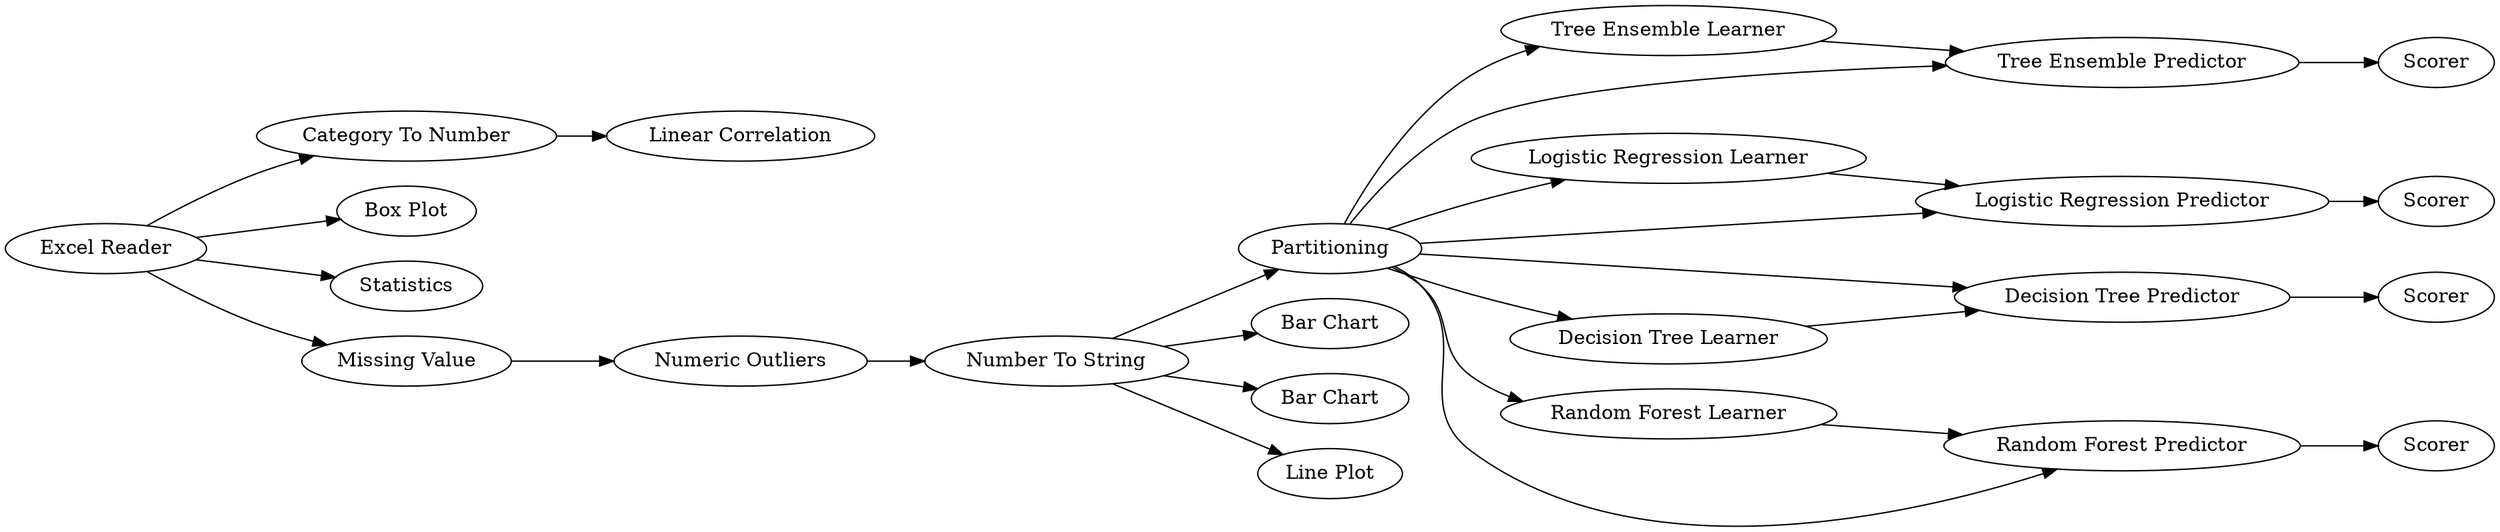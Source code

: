 digraph {
	7 -> 19
	20 -> 21
	7 -> 8
	14 -> 16
	7 -> 17
	8 -> 9
	6 -> 27
	13 -> 14
	25 -> 24
	1 -> 25
	1 -> 4
	7 -> 20
	17 -> 18
	1 -> 2
	7 -> 14
	6 -> 26
	6 -> 28
	7 -> 18
	3 -> 5
	7 -> 13
	6 -> 7
	18 -> 15
	7 -> 9
	19 -> 20
	5 -> 6
	9 -> 10
	1 -> 3
	27 [label="Bar Chart"]
	7 [label=Partitioning]
	9 [label="Logistic Regression Predictor"]
	26 [label="Bar Chart"]
	18 [label="Random Forest Predictor"]
	21 [label=Scorer]
	8 [label="Logistic Regression Learner"]
	17 [label="Random Forest Learner"]
	3 [label="Missing Value"]
	19 [label="Tree Ensemble Learner"]
	24 [label="Linear Correlation"]
	6 [label="Number To String"]
	15 [label=Scorer]
	25 [label="Category To Number"]
	10 [label=Scorer]
	16 [label=Scorer]
	1 [label="Excel Reader"]
	28 [label="Line Plot"]
	4 [label="Box Plot"]
	14 [label="Decision Tree Predictor"]
	5 [label="Numeric Outliers"]
	13 [label="Decision Tree Learner"]
	20 [label="Tree Ensemble Predictor"]
	2 [label=Statistics]
	rankdir=LR
}
